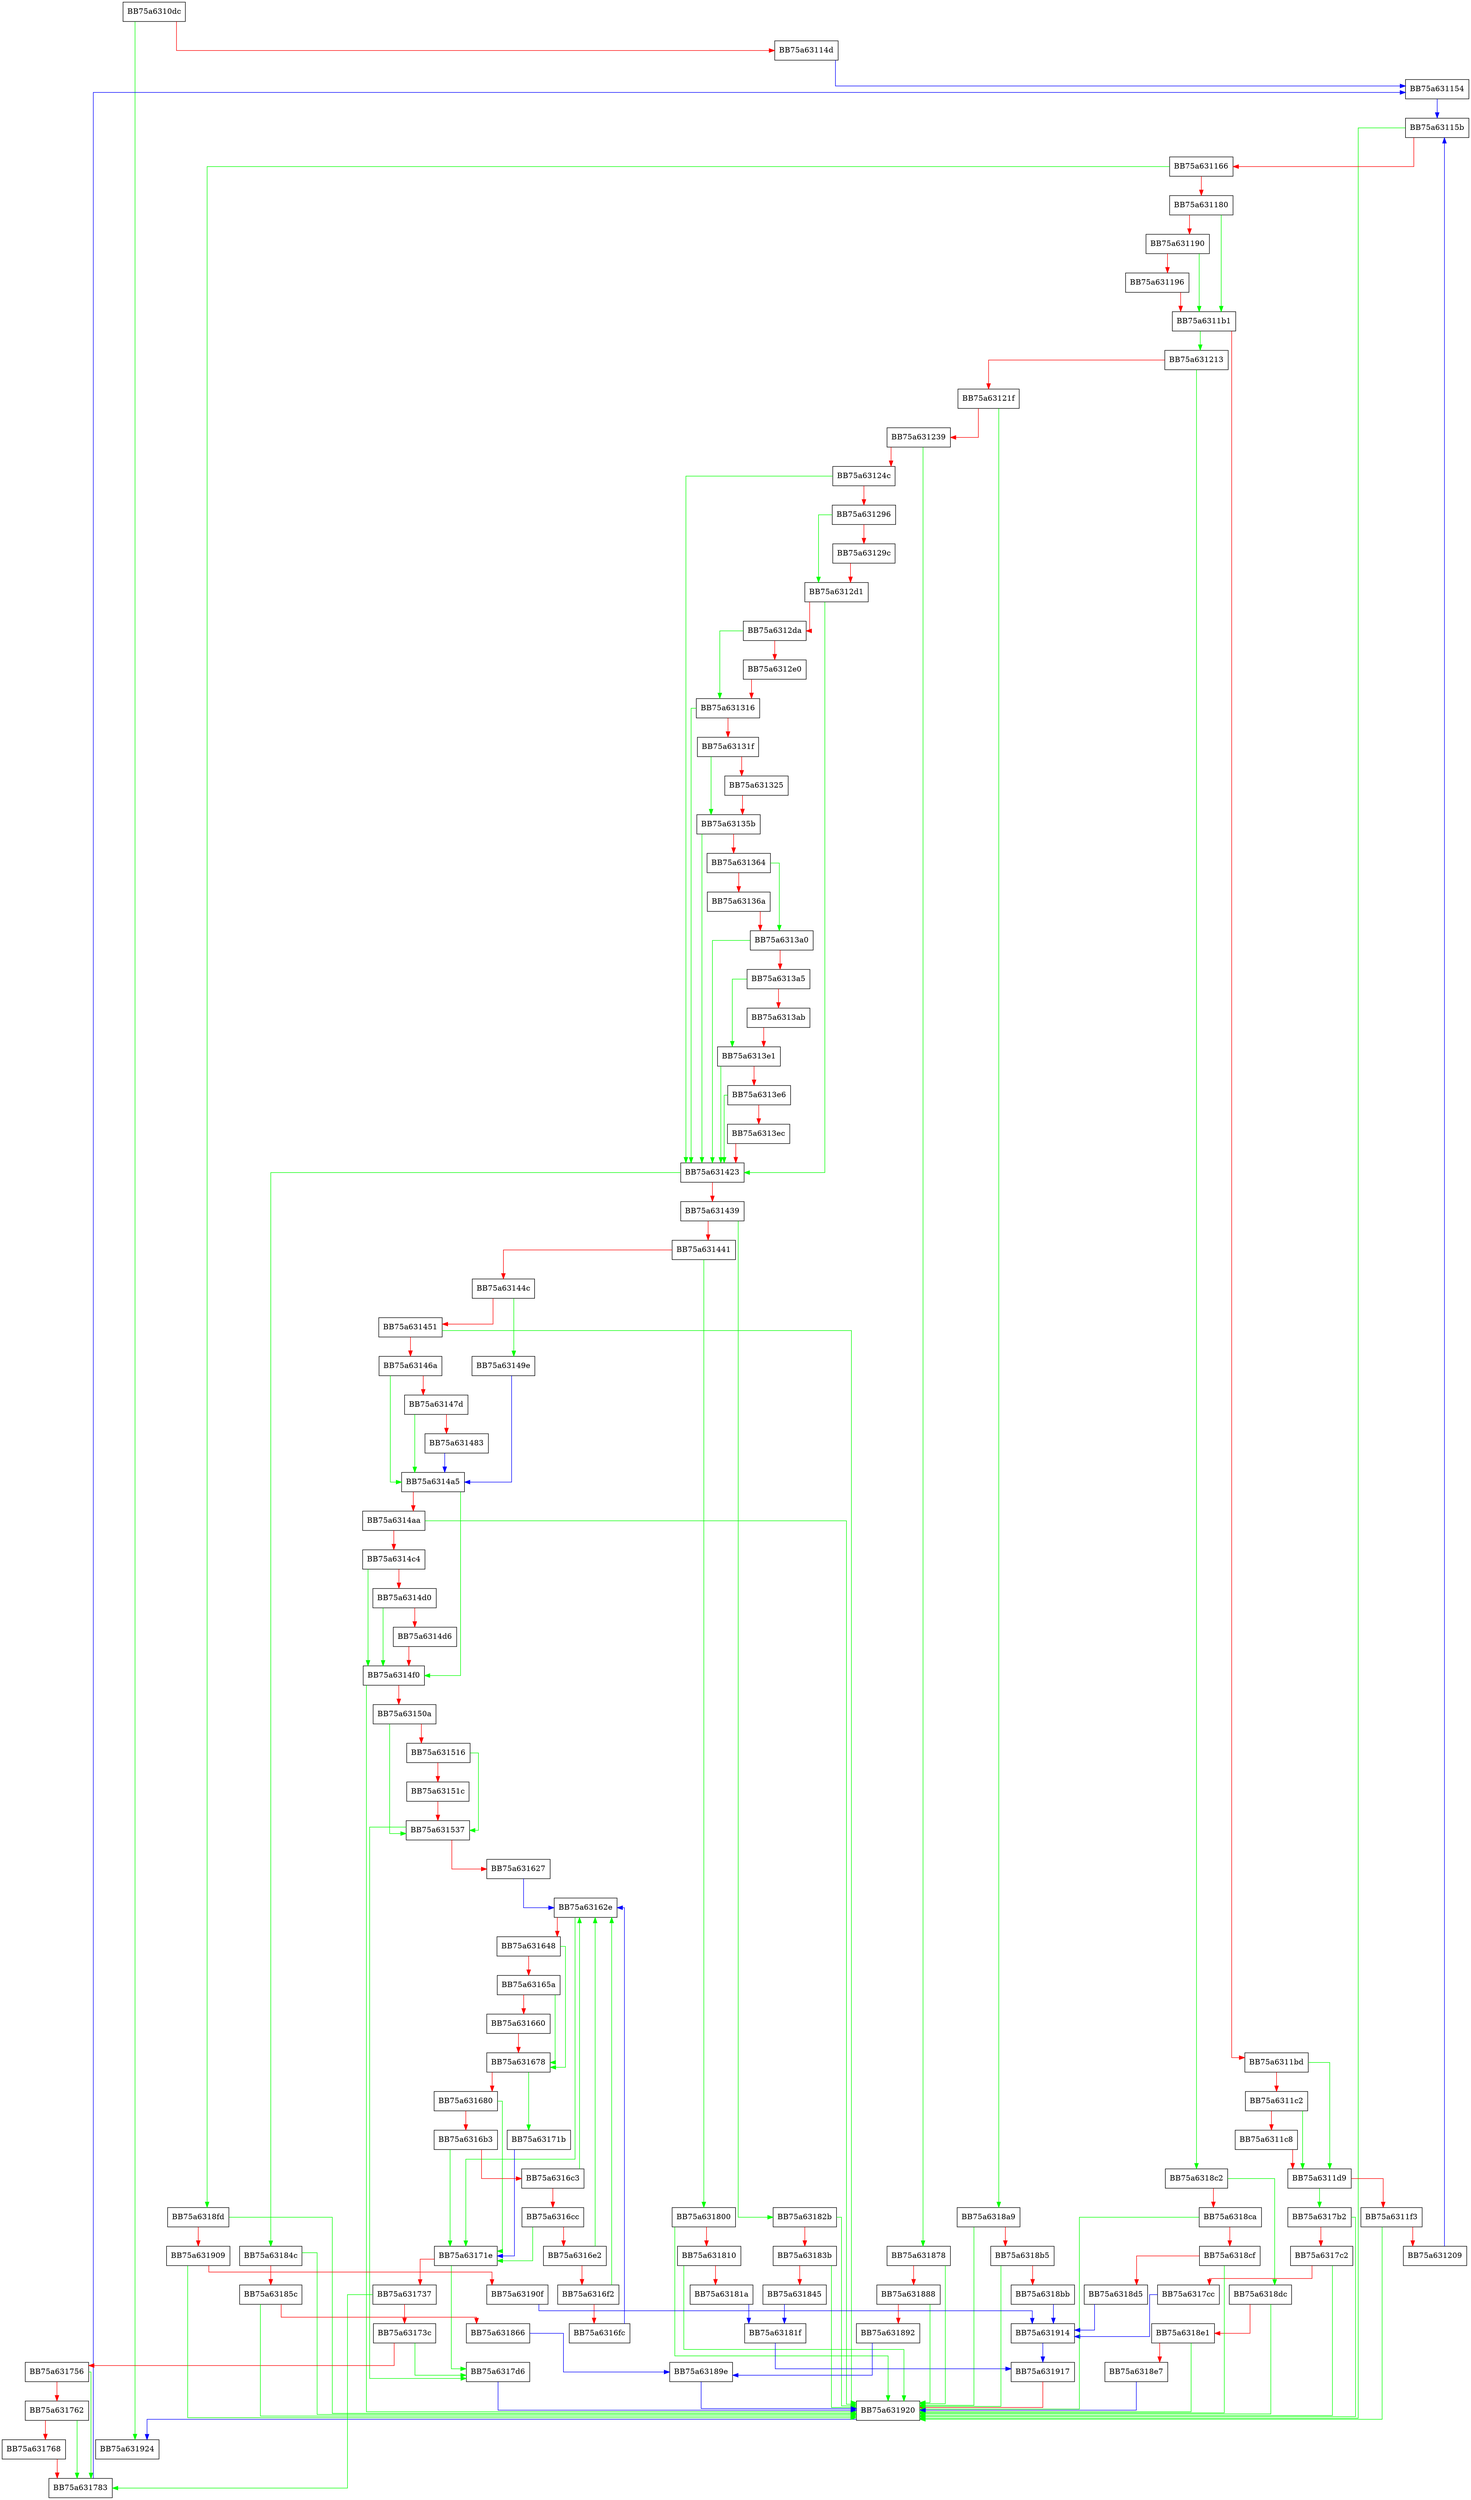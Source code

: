 digraph lz4_unpack_worker {
  node [shape="box"];
  graph [splines=ortho];
  BB75a6310dc -> BB75a631924 [color="green"];
  BB75a6310dc -> BB75a63114d [color="red"];
  BB75a63114d -> BB75a631154 [color="blue"];
  BB75a631154 -> BB75a63115b [color="blue"];
  BB75a63115b -> BB75a631920 [color="green"];
  BB75a63115b -> BB75a631166 [color="red"];
  BB75a631166 -> BB75a6318fd [color="green"];
  BB75a631166 -> BB75a631180 [color="red"];
  BB75a631180 -> BB75a6311b1 [color="green"];
  BB75a631180 -> BB75a631190 [color="red"];
  BB75a631190 -> BB75a6311b1 [color="green"];
  BB75a631190 -> BB75a631196 [color="red"];
  BB75a631196 -> BB75a6311b1 [color="red"];
  BB75a6311b1 -> BB75a631213 [color="green"];
  BB75a6311b1 -> BB75a6311bd [color="red"];
  BB75a6311bd -> BB75a6311d9 [color="green"];
  BB75a6311bd -> BB75a6311c2 [color="red"];
  BB75a6311c2 -> BB75a6311d9 [color="green"];
  BB75a6311c2 -> BB75a6311c8 [color="red"];
  BB75a6311c8 -> BB75a6311d9 [color="red"];
  BB75a6311d9 -> BB75a6317b2 [color="green"];
  BB75a6311d9 -> BB75a6311f3 [color="red"];
  BB75a6311f3 -> BB75a631920 [color="green"];
  BB75a6311f3 -> BB75a631209 [color="red"];
  BB75a631209 -> BB75a63115b [color="blue"];
  BB75a631213 -> BB75a6318c2 [color="green"];
  BB75a631213 -> BB75a63121f [color="red"];
  BB75a63121f -> BB75a6318a9 [color="green"];
  BB75a63121f -> BB75a631239 [color="red"];
  BB75a631239 -> BB75a631878 [color="green"];
  BB75a631239 -> BB75a63124c [color="red"];
  BB75a63124c -> BB75a631423 [color="green"];
  BB75a63124c -> BB75a631296 [color="red"];
  BB75a631296 -> BB75a6312d1 [color="green"];
  BB75a631296 -> BB75a63129c [color="red"];
  BB75a63129c -> BB75a6312d1 [color="red"];
  BB75a6312d1 -> BB75a631423 [color="green"];
  BB75a6312d1 -> BB75a6312da [color="red"];
  BB75a6312da -> BB75a631316 [color="green"];
  BB75a6312da -> BB75a6312e0 [color="red"];
  BB75a6312e0 -> BB75a631316 [color="red"];
  BB75a631316 -> BB75a631423 [color="green"];
  BB75a631316 -> BB75a63131f [color="red"];
  BB75a63131f -> BB75a63135b [color="green"];
  BB75a63131f -> BB75a631325 [color="red"];
  BB75a631325 -> BB75a63135b [color="red"];
  BB75a63135b -> BB75a631423 [color="green"];
  BB75a63135b -> BB75a631364 [color="red"];
  BB75a631364 -> BB75a6313a0 [color="green"];
  BB75a631364 -> BB75a63136a [color="red"];
  BB75a63136a -> BB75a6313a0 [color="red"];
  BB75a6313a0 -> BB75a631423 [color="green"];
  BB75a6313a0 -> BB75a6313a5 [color="red"];
  BB75a6313a5 -> BB75a6313e1 [color="green"];
  BB75a6313a5 -> BB75a6313ab [color="red"];
  BB75a6313ab -> BB75a6313e1 [color="red"];
  BB75a6313e1 -> BB75a631423 [color="green"];
  BB75a6313e1 -> BB75a6313e6 [color="red"];
  BB75a6313e6 -> BB75a631423 [color="green"];
  BB75a6313e6 -> BB75a6313ec [color="red"];
  BB75a6313ec -> BB75a631423 [color="red"];
  BB75a631423 -> BB75a63184c [color="green"];
  BB75a631423 -> BB75a631439 [color="red"];
  BB75a631439 -> BB75a63182b [color="green"];
  BB75a631439 -> BB75a631441 [color="red"];
  BB75a631441 -> BB75a631800 [color="green"];
  BB75a631441 -> BB75a63144c [color="red"];
  BB75a63144c -> BB75a63149e [color="green"];
  BB75a63144c -> BB75a631451 [color="red"];
  BB75a631451 -> BB75a631920 [color="green"];
  BB75a631451 -> BB75a63146a [color="red"];
  BB75a63146a -> BB75a6314a5 [color="green"];
  BB75a63146a -> BB75a63147d [color="red"];
  BB75a63147d -> BB75a6314a5 [color="green"];
  BB75a63147d -> BB75a631483 [color="red"];
  BB75a631483 -> BB75a6314a5 [color="blue"];
  BB75a63149e -> BB75a6314a5 [color="blue"];
  BB75a6314a5 -> BB75a6314f0 [color="green"];
  BB75a6314a5 -> BB75a6314aa [color="red"];
  BB75a6314aa -> BB75a631920 [color="green"];
  BB75a6314aa -> BB75a6314c4 [color="red"];
  BB75a6314c4 -> BB75a6314f0 [color="green"];
  BB75a6314c4 -> BB75a6314d0 [color="red"];
  BB75a6314d0 -> BB75a6314f0 [color="green"];
  BB75a6314d0 -> BB75a6314d6 [color="red"];
  BB75a6314d6 -> BB75a6314f0 [color="red"];
  BB75a6314f0 -> BB75a631920 [color="green"];
  BB75a6314f0 -> BB75a63150a [color="red"];
  BB75a63150a -> BB75a631537 [color="green"];
  BB75a63150a -> BB75a631516 [color="red"];
  BB75a631516 -> BB75a631537 [color="green"];
  BB75a631516 -> BB75a63151c [color="red"];
  BB75a63151c -> BB75a631537 [color="red"];
  BB75a631537 -> BB75a6317d6 [color="green"];
  BB75a631537 -> BB75a631627 [color="red"];
  BB75a631627 -> BB75a63162e [color="blue"];
  BB75a63162e -> BB75a63171e [color="green"];
  BB75a63162e -> BB75a631648 [color="red"];
  BB75a631648 -> BB75a631678 [color="green"];
  BB75a631648 -> BB75a63165a [color="red"];
  BB75a63165a -> BB75a631678 [color="green"];
  BB75a63165a -> BB75a631660 [color="red"];
  BB75a631660 -> BB75a631678 [color="red"];
  BB75a631678 -> BB75a63171b [color="green"];
  BB75a631678 -> BB75a631680 [color="red"];
  BB75a631680 -> BB75a63171e [color="green"];
  BB75a631680 -> BB75a6316b3 [color="red"];
  BB75a6316b3 -> BB75a63171e [color="green"];
  BB75a6316b3 -> BB75a6316c3 [color="red"];
  BB75a6316c3 -> BB75a63162e [color="green"];
  BB75a6316c3 -> BB75a6316cc [color="red"];
  BB75a6316cc -> BB75a63171e [color="green"];
  BB75a6316cc -> BB75a6316e2 [color="red"];
  BB75a6316e2 -> BB75a63162e [color="green"];
  BB75a6316e2 -> BB75a6316f2 [color="red"];
  BB75a6316f2 -> BB75a63162e [color="green"];
  BB75a6316f2 -> BB75a6316fc [color="red"];
  BB75a6316fc -> BB75a63162e [color="blue"];
  BB75a63171b -> BB75a63171e [color="blue"];
  BB75a63171e -> BB75a6317d6 [color="green"];
  BB75a63171e -> BB75a631737 [color="red"];
  BB75a631737 -> BB75a631783 [color="green"];
  BB75a631737 -> BB75a63173c [color="red"];
  BB75a63173c -> BB75a6317d6 [color="green"];
  BB75a63173c -> BB75a631756 [color="red"];
  BB75a631756 -> BB75a631783 [color="green"];
  BB75a631756 -> BB75a631762 [color="red"];
  BB75a631762 -> BB75a631783 [color="green"];
  BB75a631762 -> BB75a631768 [color="red"];
  BB75a631768 -> BB75a631783 [color="red"];
  BB75a631783 -> BB75a631154 [color="blue"];
  BB75a6317b2 -> BB75a631920 [color="green"];
  BB75a6317b2 -> BB75a6317c2 [color="red"];
  BB75a6317c2 -> BB75a631920 [color="green"];
  BB75a6317c2 -> BB75a6317cc [color="red"];
  BB75a6317cc -> BB75a631914 [color="blue"];
  BB75a6317d6 -> BB75a631920 [color="blue"];
  BB75a631800 -> BB75a631920 [color="green"];
  BB75a631800 -> BB75a631810 [color="red"];
  BB75a631810 -> BB75a631920 [color="green"];
  BB75a631810 -> BB75a63181a [color="red"];
  BB75a63181a -> BB75a63181f [color="blue"];
  BB75a63181f -> BB75a631917 [color="blue"];
  BB75a63182b -> BB75a631920 [color="green"];
  BB75a63182b -> BB75a63183b [color="red"];
  BB75a63183b -> BB75a631920 [color="green"];
  BB75a63183b -> BB75a631845 [color="red"];
  BB75a631845 -> BB75a63181f [color="blue"];
  BB75a63184c -> BB75a631920 [color="green"];
  BB75a63184c -> BB75a63185c [color="red"];
  BB75a63185c -> BB75a631920 [color="green"];
  BB75a63185c -> BB75a631866 [color="red"];
  BB75a631866 -> BB75a63189e [color="blue"];
  BB75a631878 -> BB75a631920 [color="green"];
  BB75a631878 -> BB75a631888 [color="red"];
  BB75a631888 -> BB75a631920 [color="green"];
  BB75a631888 -> BB75a631892 [color="red"];
  BB75a631892 -> BB75a63189e [color="blue"];
  BB75a63189e -> BB75a631920 [color="blue"];
  BB75a6318a9 -> BB75a631920 [color="green"];
  BB75a6318a9 -> BB75a6318b5 [color="red"];
  BB75a6318b5 -> BB75a631920 [color="green"];
  BB75a6318b5 -> BB75a6318bb [color="red"];
  BB75a6318bb -> BB75a631914 [color="blue"];
  BB75a6318c2 -> BB75a6318dc [color="green"];
  BB75a6318c2 -> BB75a6318ca [color="red"];
  BB75a6318ca -> BB75a631920 [color="green"];
  BB75a6318ca -> BB75a6318cf [color="red"];
  BB75a6318cf -> BB75a631920 [color="green"];
  BB75a6318cf -> BB75a6318d5 [color="red"];
  BB75a6318d5 -> BB75a631914 [color="blue"];
  BB75a6318dc -> BB75a631920 [color="green"];
  BB75a6318dc -> BB75a6318e1 [color="red"];
  BB75a6318e1 -> BB75a631920 [color="green"];
  BB75a6318e1 -> BB75a6318e7 [color="red"];
  BB75a6318e7 -> BB75a631920 [color="blue"];
  BB75a6318fd -> BB75a631920 [color="green"];
  BB75a6318fd -> BB75a631909 [color="red"];
  BB75a631909 -> BB75a631920 [color="green"];
  BB75a631909 -> BB75a63190f [color="red"];
  BB75a63190f -> BB75a631914 [color="blue"];
  BB75a631914 -> BB75a631917 [color="blue"];
  BB75a631917 -> BB75a631920 [color="red"];
  BB75a631920 -> BB75a631924 [color="blue"];
}